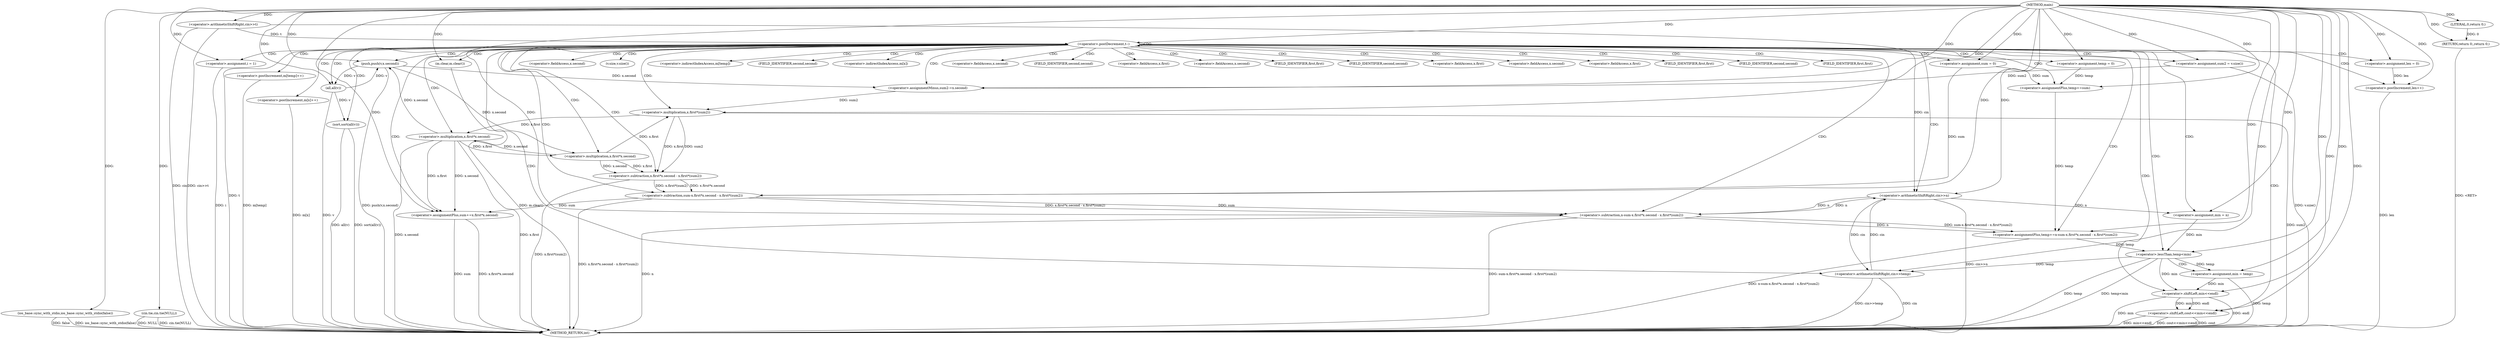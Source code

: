 digraph "main" {  
"1000202" [label = "(METHOD,main)" ]
"1000325" [label = "(METHOD_RETURN,int)" ]
"1000204" [label = "(ios_base::sync_with_stdio,ios_base::sync_with_stdio(false))" ]
"1000206" [label = "(cin.tie,cin.tie(NULL))" ]
"1000209" [label = "(<operator>.arithmeticShiftRight,cin>>t)" ]
"1000323" [label = "(RETURN,return 0;,return 0;)" ]
"1000213" [label = "(<operator>.postDecrement,t--)" ]
"1000324" [label = "(LITERAL,0,return 0;)" ]
"1000217" [label = "(<operator>.arithmeticShiftRight,cin>>n)" ]
"1000232" [label = "(push,push(v,x.second))" ]
"1000237" [label = "(sort,sort(all(v)))" ]
"1000240" [label = "(m.clear,m.clear())" ]
"1000242" [label = "(<operator>.assignment,len = 0)" ]
"1000246" [label = "(<operator>.assignment,sum2 = v.size())" ]
"1000258" [label = "(<operator>.assignment,min = n)" ]
"1000262" [label = "(<operator>.assignment,sum = 0)" ]
"1000266" [label = "(<operator>.assignment,i = 1)" ]
"1000318" [label = "(<operator>.shiftLeft,cout<<min<<endl)" ]
"1000223" [label = "(<operator>.arithmeticShiftRight,cin>>temp)" ]
"1000226" [label = "(<operator>.postIncrement,m[temp]++)" ]
"1000251" [label = "(<operator>.postIncrement,m[x]++)" ]
"1000255" [label = "(<operator>.postIncrement,len++)" ]
"1000272" [label = "(<operator>.assignment,temp = 0)" ]
"1000275" [label = "(<operator>.assignmentPlus,temp+=sum)" ]
"1000278" [label = "(<operator>.assignmentMinus,sum2-=x.second)" ]
"1000283" [label = "(<operator>.assignmentPlus,temp+=n-sum-x.first*x.second - x.first*(sum2))" ]
"1000302" [label = "(<operator>.assignmentPlus,sum+=x.first*x.second)" ]
"1000238" [label = "(all,all(v))" ]
"1000312" [label = "(<operator>.lessThan,temp<min)" ]
"1000315" [label = "(<operator>.assignment,min = temp)" ]
"1000320" [label = "(<operator>.shiftLeft,min<<endl)" ]
"1000285" [label = "(<operator>.subtraction,n-sum-x.first*x.second - x.first*(sum2))" ]
"1000304" [label = "(<operator>.multiplication,x.first*x.second)" ]
"1000287" [label = "(<operator>.subtraction,sum-x.first*x.second - x.first*(sum2))" ]
"1000289" [label = "(<operator>.subtraction,x.first*x.second - x.first*(sum2))" ]
"1000290" [label = "(<operator>.multiplication,x.first*x.second)" ]
"1000297" [label = "(<operator>.multiplication,x.first*(sum2))" ]
"1000234" [label = "(<operator>.fieldAccess,x.second)" ]
"1000248" [label = "(v.size,v.size())" ]
"1000227" [label = "(<operator>.indirectIndexAccess,m[temp])" ]
"1000236" [label = "(FIELD_IDENTIFIER,second,second)" ]
"1000252" [label = "(<operator>.indirectIndexAccess,m[x])" ]
"1000280" [label = "(<operator>.fieldAccess,x.second)" ]
"1000282" [label = "(FIELD_IDENTIFIER,second,second)" ]
"1000305" [label = "(<operator>.fieldAccess,x.first)" ]
"1000308" [label = "(<operator>.fieldAccess,x.second)" ]
"1000307" [label = "(FIELD_IDENTIFIER,first,first)" ]
"1000310" [label = "(FIELD_IDENTIFIER,second,second)" ]
"1000291" [label = "(<operator>.fieldAccess,x.first)" ]
"1000294" [label = "(<operator>.fieldAccess,x.second)" ]
"1000298" [label = "(<operator>.fieldAccess,x.first)" ]
"1000293" [label = "(FIELD_IDENTIFIER,first,first)" ]
"1000296" [label = "(FIELD_IDENTIFIER,second,second)" ]
"1000300" [label = "(FIELD_IDENTIFIER,first,first)" ]
  "1000323" -> "1000325"  [ label = "DDG: <RET>"] 
  "1000204" -> "1000325"  [ label = "DDG: ios_base::sync_with_stdio(false)"] 
  "1000206" -> "1000325"  [ label = "DDG: cin.tie(NULL)"] 
  "1000209" -> "1000325"  [ label = "DDG: cin"] 
  "1000209" -> "1000325"  [ label = "DDG: cin>>t"] 
  "1000213" -> "1000325"  [ label = "DDG: t"] 
  "1000217" -> "1000325"  [ label = "DDG: cin>>n"] 
  "1000223" -> "1000325"  [ label = "DDG: cin"] 
  "1000223" -> "1000325"  [ label = "DDG: cin>>temp"] 
  "1000226" -> "1000325"  [ label = "DDG: m[temp]"] 
  "1000232" -> "1000325"  [ label = "DDG: push(v,x.second)"] 
  "1000238" -> "1000325"  [ label = "DDG: v"] 
  "1000237" -> "1000325"  [ label = "DDG: all(v)"] 
  "1000237" -> "1000325"  [ label = "DDG: sort(all(v))"] 
  "1000240" -> "1000325"  [ label = "DDG: m.clear()"] 
  "1000246" -> "1000325"  [ label = "DDG: v.size()"] 
  "1000251" -> "1000325"  [ label = "DDG: m[x]"] 
  "1000255" -> "1000325"  [ label = "DDG: len"] 
  "1000266" -> "1000325"  [ label = "DDG: i"] 
  "1000285" -> "1000325"  [ label = "DDG: n"] 
  "1000297" -> "1000325"  [ label = "DDG: sum2"] 
  "1000289" -> "1000325"  [ label = "DDG: x.first*(sum2)"] 
  "1000287" -> "1000325"  [ label = "DDG: x.first*x.second - x.first*(sum2)"] 
  "1000285" -> "1000325"  [ label = "DDG: sum-x.first*x.second - x.first*(sum2)"] 
  "1000283" -> "1000325"  [ label = "DDG: n-sum-x.first*x.second - x.first*(sum2)"] 
  "1000302" -> "1000325"  [ label = "DDG: sum"] 
  "1000304" -> "1000325"  [ label = "DDG: x.first"] 
  "1000304" -> "1000325"  [ label = "DDG: x.second"] 
  "1000302" -> "1000325"  [ label = "DDG: x.first*x.second"] 
  "1000312" -> "1000325"  [ label = "DDG: temp"] 
  "1000312" -> "1000325"  [ label = "DDG: temp<min"] 
  "1000315" -> "1000325"  [ label = "DDG: temp"] 
  "1000320" -> "1000325"  [ label = "DDG: min"] 
  "1000318" -> "1000325"  [ label = "DDG: min<<endl"] 
  "1000318" -> "1000325"  [ label = "DDG: cout<<min<<endl"] 
  "1000206" -> "1000325"  [ label = "DDG: NULL"] 
  "1000320" -> "1000325"  [ label = "DDG: endl"] 
  "1000204" -> "1000325"  [ label = "DDG: false"] 
  "1000318" -> "1000325"  [ label = "DDG: cout"] 
  "1000324" -> "1000323"  [ label = "DDG: 0"] 
  "1000202" -> "1000323"  [ label = "DDG: "] 
  "1000202" -> "1000204"  [ label = "DDG: "] 
  "1000202" -> "1000206"  [ label = "DDG: "] 
  "1000202" -> "1000209"  [ label = "DDG: "] 
  "1000202" -> "1000324"  [ label = "DDG: "] 
  "1000209" -> "1000213"  [ label = "DDG: t"] 
  "1000202" -> "1000213"  [ label = "DDG: "] 
  "1000202" -> "1000240"  [ label = "DDG: "] 
  "1000202" -> "1000242"  [ label = "DDG: "] 
  "1000202" -> "1000246"  [ label = "DDG: "] 
  "1000217" -> "1000258"  [ label = "DDG: n"] 
  "1000202" -> "1000258"  [ label = "DDG: "] 
  "1000202" -> "1000262"  [ label = "DDG: "] 
  "1000202" -> "1000266"  [ label = "DDG: "] 
  "1000209" -> "1000217"  [ label = "DDG: cin"] 
  "1000223" -> "1000217"  [ label = "DDG: cin"] 
  "1000202" -> "1000217"  [ label = "DDG: "] 
  "1000285" -> "1000217"  [ label = "DDG: n"] 
  "1000238" -> "1000232"  [ label = "DDG: v"] 
  "1000202" -> "1000232"  [ label = "DDG: "] 
  "1000304" -> "1000232"  [ label = "DDG: x.second"] 
  "1000238" -> "1000237"  [ label = "DDG: v"] 
  "1000202" -> "1000272"  [ label = "DDG: "] 
  "1000262" -> "1000275"  [ label = "DDG: sum"] 
  "1000202" -> "1000275"  [ label = "DDG: "] 
  "1000232" -> "1000278"  [ label = "DDG: x.second"] 
  "1000285" -> "1000283"  [ label = "DDG: sum-x.first*x.second - x.first*(sum2)"] 
  "1000285" -> "1000283"  [ label = "DDG: n"] 
  "1000304" -> "1000302"  [ label = "DDG: x.second"] 
  "1000304" -> "1000302"  [ label = "DDG: x.first"] 
  "1000202" -> "1000318"  [ label = "DDG: "] 
  "1000320" -> "1000318"  [ label = "DDG: min"] 
  "1000320" -> "1000318"  [ label = "DDG: endl"] 
  "1000217" -> "1000223"  [ label = "DDG: cin"] 
  "1000202" -> "1000223"  [ label = "DDG: "] 
  "1000312" -> "1000223"  [ label = "DDG: temp"] 
  "1000232" -> "1000238"  [ label = "DDG: v"] 
  "1000202" -> "1000238"  [ label = "DDG: "] 
  "1000242" -> "1000255"  [ label = "DDG: len"] 
  "1000202" -> "1000255"  [ label = "DDG: "] 
  "1000272" -> "1000275"  [ label = "DDG: temp"] 
  "1000246" -> "1000278"  [ label = "DDG: sum2"] 
  "1000202" -> "1000278"  [ label = "DDG: "] 
  "1000275" -> "1000283"  [ label = "DDG: temp"] 
  "1000202" -> "1000283"  [ label = "DDG: "] 
  "1000287" -> "1000302"  [ label = "DDG: sum"] 
  "1000202" -> "1000302"  [ label = "DDG: "] 
  "1000312" -> "1000315"  [ label = "DDG: temp"] 
  "1000202" -> "1000315"  [ label = "DDG: "] 
  "1000312" -> "1000320"  [ label = "DDG: min"] 
  "1000315" -> "1000320"  [ label = "DDG: min"] 
  "1000202" -> "1000320"  [ label = "DDG: "] 
  "1000202" -> "1000285"  [ label = "DDG: "] 
  "1000217" -> "1000285"  [ label = "DDG: n"] 
  "1000287" -> "1000285"  [ label = "DDG: sum"] 
  "1000287" -> "1000285"  [ label = "DDG: x.first*x.second - x.first*(sum2)"] 
  "1000297" -> "1000304"  [ label = "DDG: x.first"] 
  "1000290" -> "1000304"  [ label = "DDG: x.second"] 
  "1000283" -> "1000312"  [ label = "DDG: temp"] 
  "1000202" -> "1000312"  [ label = "DDG: "] 
  "1000258" -> "1000312"  [ label = "DDG: min"] 
  "1000202" -> "1000287"  [ label = "DDG: "] 
  "1000262" -> "1000287"  [ label = "DDG: sum"] 
  "1000289" -> "1000287"  [ label = "DDG: x.first*(sum2)"] 
  "1000289" -> "1000287"  [ label = "DDG: x.first*x.second"] 
  "1000290" -> "1000289"  [ label = "DDG: x.second"] 
  "1000290" -> "1000289"  [ label = "DDG: x.first"] 
  "1000297" -> "1000289"  [ label = "DDG: x.first"] 
  "1000297" -> "1000289"  [ label = "DDG: sum2"] 
  "1000304" -> "1000290"  [ label = "DDG: x.first"] 
  "1000232" -> "1000290"  [ label = "DDG: x.second"] 
  "1000290" -> "1000297"  [ label = "DDG: x.first"] 
  "1000278" -> "1000297"  [ label = "DDG: sum2"] 
  "1000202" -> "1000297"  [ label = "DDG: "] 
  "1000213" -> "1000294"  [ label = "CDG: "] 
  "1000213" -> "1000305"  [ label = "CDG: "] 
  "1000213" -> "1000258"  [ label = "CDG: "] 
  "1000213" -> "1000285"  [ label = "CDG: "] 
  "1000213" -> "1000246"  [ label = "CDG: "] 
  "1000213" -> "1000238"  [ label = "CDG: "] 
  "1000213" -> "1000293"  [ label = "CDG: "] 
  "1000213" -> "1000297"  [ label = "CDG: "] 
  "1000213" -> "1000312"  [ label = "CDG: "] 
  "1000213" -> "1000307"  [ label = "CDG: "] 
  "1000213" -> "1000213"  [ label = "CDG: "] 
  "1000213" -> "1000227"  [ label = "CDG: "] 
  "1000213" -> "1000310"  [ label = "CDG: "] 
  "1000213" -> "1000302"  [ label = "CDG: "] 
  "1000213" -> "1000255"  [ label = "CDG: "] 
  "1000213" -> "1000291"  [ label = "CDG: "] 
  "1000213" -> "1000290"  [ label = "CDG: "] 
  "1000213" -> "1000298"  [ label = "CDG: "] 
  "1000213" -> "1000251"  [ label = "CDG: "] 
  "1000213" -> "1000266"  [ label = "CDG: "] 
  "1000213" -> "1000283"  [ label = "CDG: "] 
  "1000213" -> "1000262"  [ label = "CDG: "] 
  "1000213" -> "1000236"  [ label = "CDG: "] 
  "1000213" -> "1000234"  [ label = "CDG: "] 
  "1000213" -> "1000272"  [ label = "CDG: "] 
  "1000213" -> "1000318"  [ label = "CDG: "] 
  "1000213" -> "1000282"  [ label = "CDG: "] 
  "1000213" -> "1000296"  [ label = "CDG: "] 
  "1000213" -> "1000308"  [ label = "CDG: "] 
  "1000213" -> "1000242"  [ label = "CDG: "] 
  "1000213" -> "1000280"  [ label = "CDG: "] 
  "1000213" -> "1000289"  [ label = "CDG: "] 
  "1000213" -> "1000252"  [ label = "CDG: "] 
  "1000213" -> "1000300"  [ label = "CDG: "] 
  "1000213" -> "1000237"  [ label = "CDG: "] 
  "1000213" -> "1000304"  [ label = "CDG: "] 
  "1000213" -> "1000278"  [ label = "CDG: "] 
  "1000213" -> "1000248"  [ label = "CDG: "] 
  "1000213" -> "1000240"  [ label = "CDG: "] 
  "1000213" -> "1000217"  [ label = "CDG: "] 
  "1000213" -> "1000287"  [ label = "CDG: "] 
  "1000213" -> "1000320"  [ label = "CDG: "] 
  "1000213" -> "1000223"  [ label = "CDG: "] 
  "1000213" -> "1000226"  [ label = "CDG: "] 
  "1000213" -> "1000232"  [ label = "CDG: "] 
  "1000213" -> "1000275"  [ label = "CDG: "] 
  "1000312" -> "1000315"  [ label = "CDG: "] 
}
